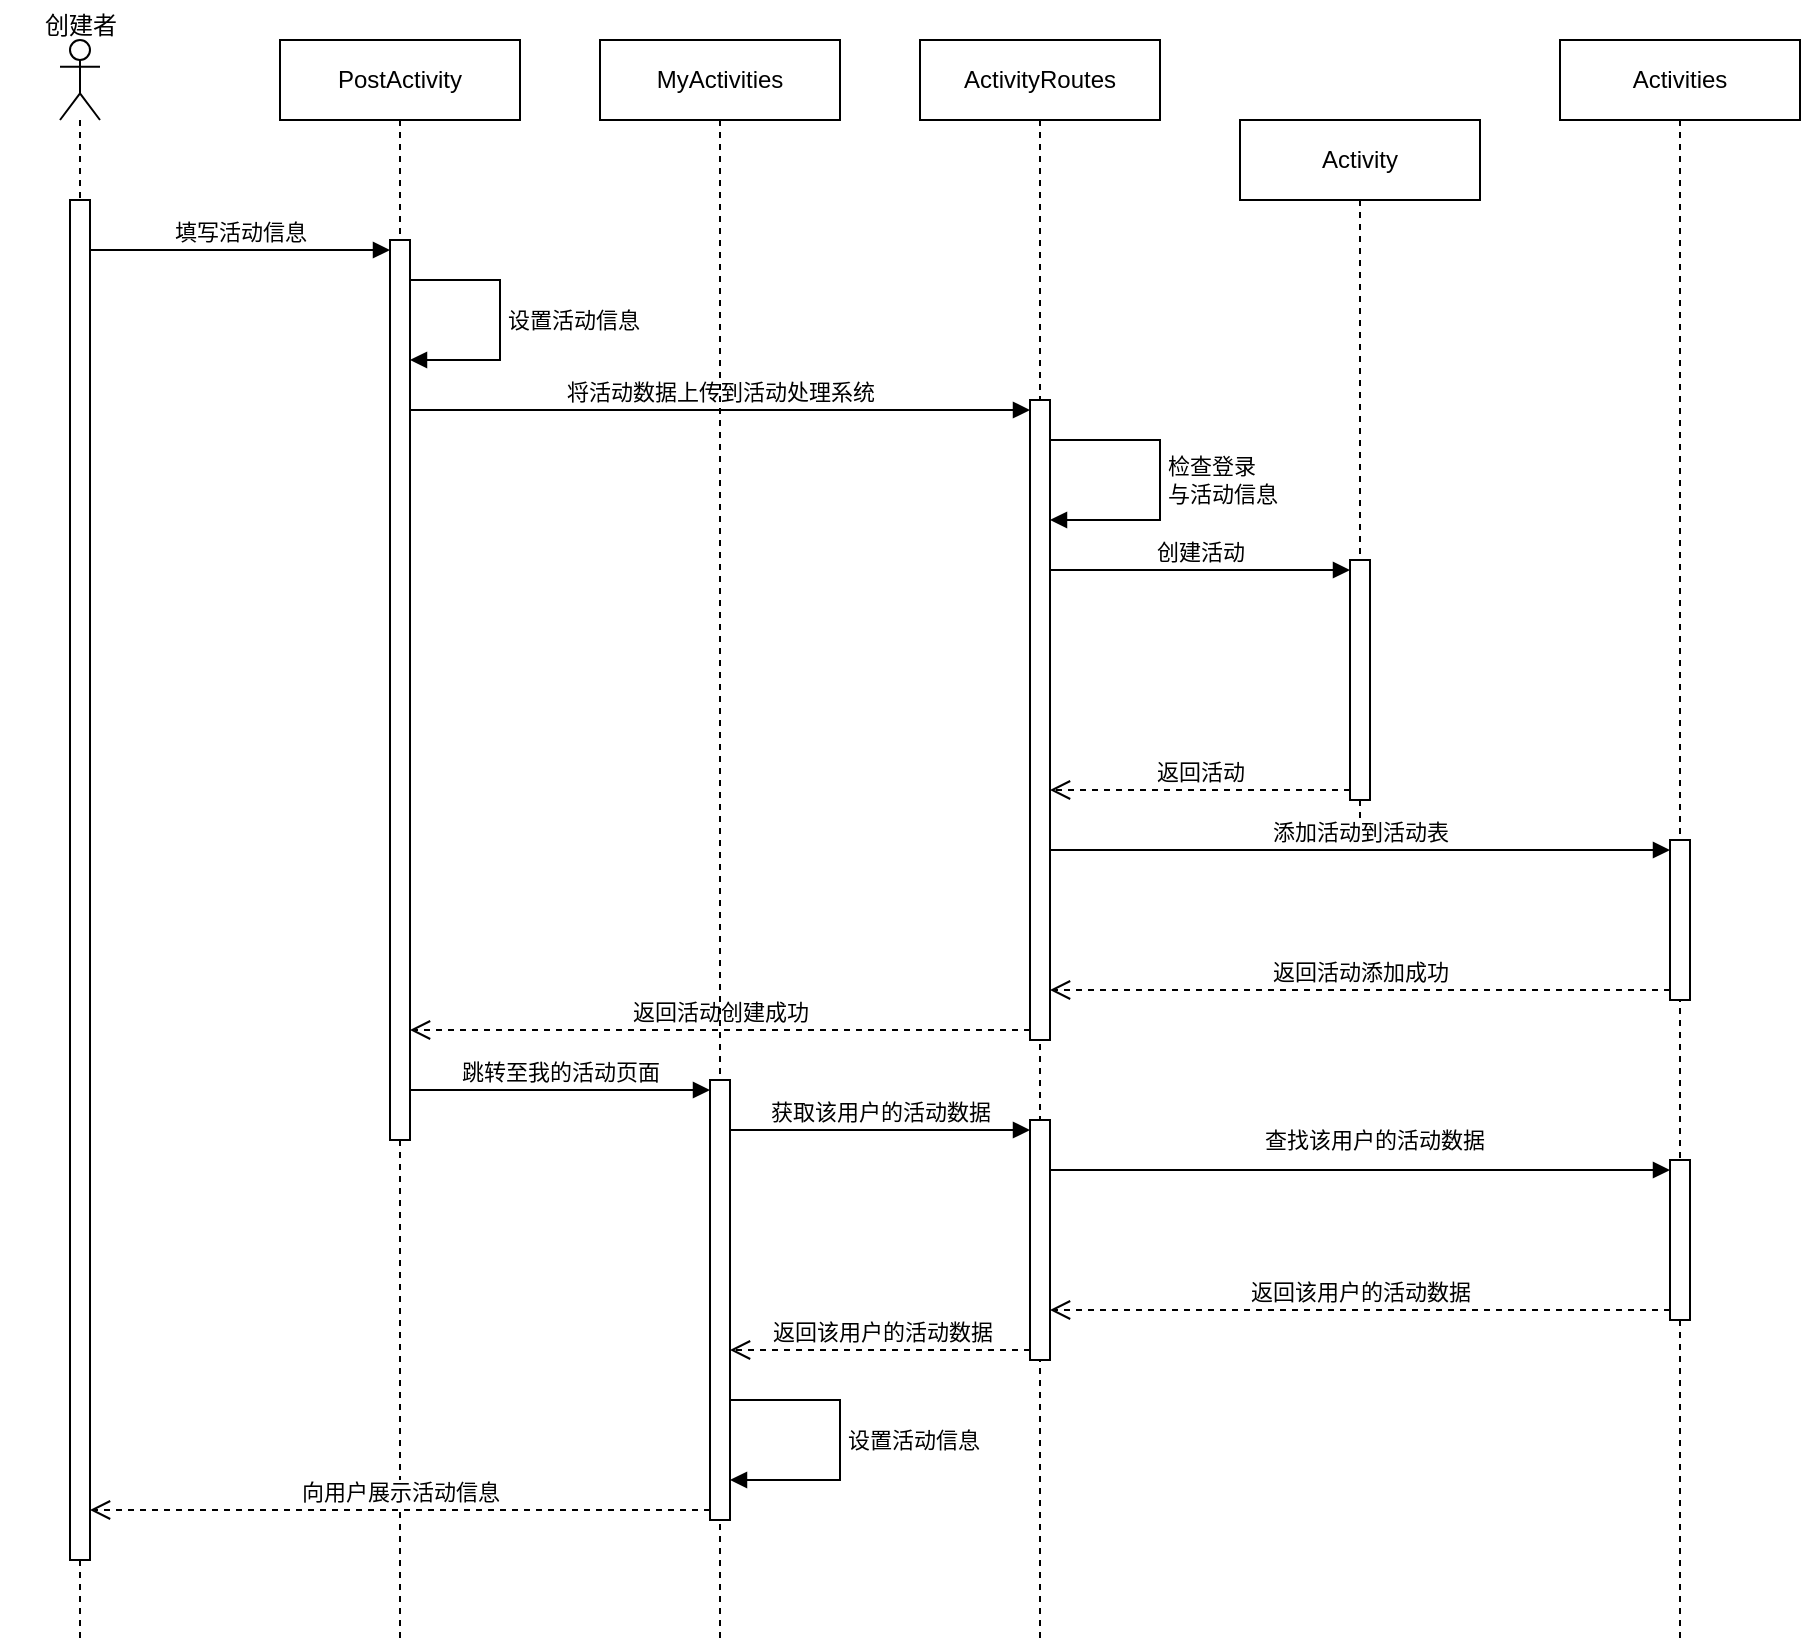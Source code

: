 <mxfile version="26.2.9">
  <diagram name="Page-1" id="2YBvvXClWsGukQMizWep">
    <mxGraphModel dx="2067" dy="1104" grid="1" gridSize="10" guides="1" tooltips="1" connect="1" arrows="1" fold="1" page="1" pageScale="1" pageWidth="850" pageHeight="1100" math="0" shadow="0">
      <root>
        <mxCell id="0" />
        <mxCell id="1" parent="0" />
        <mxCell id="CESZngJtCbdqiEpLdhRZ-2" value="" style="shape=umlLifeline;perimeter=lifelinePerimeter;whiteSpace=wrap;html=1;container=1;dropTarget=0;collapsible=0;recursiveResize=0;outlineConnect=0;portConstraint=eastwest;newEdgeStyle={&quot;curved&quot;:0,&quot;rounded&quot;:0};participant=umlActor;" parent="1" vertex="1">
          <mxGeometry x="90" y="40" width="20" height="800" as="geometry" />
        </mxCell>
        <mxCell id="CESZngJtCbdqiEpLdhRZ-50" value="" style="html=1;points=[[0,0,0,0,5],[0,1,0,0,-5],[1,0,0,0,5],[1,1,0,0,-5]];perimeter=orthogonalPerimeter;outlineConnect=0;targetShapes=umlLifeline;portConstraint=eastwest;newEdgeStyle={&quot;curved&quot;:0,&quot;rounded&quot;:0};" parent="CESZngJtCbdqiEpLdhRZ-2" vertex="1">
          <mxGeometry x="5" y="80" width="10" height="680" as="geometry" />
        </mxCell>
        <mxCell id="CESZngJtCbdqiEpLdhRZ-4" value="&lt;span style=&quot;font-weight: 400;&quot;&gt;创建者&lt;/span&gt;" style="text;align=center;fontStyle=1;verticalAlign=middle;spacingLeft=3;spacingRight=3;strokeColor=none;rotatable=0;points=[[0,0.5],[1,0.5]];portConstraint=eastwest;html=1;" parent="1" vertex="1">
          <mxGeometry x="60" y="20" width="80" height="26" as="geometry" />
        </mxCell>
        <mxCell id="CESZngJtCbdqiEpLdhRZ-5" value="PostActivity" style="shape=umlLifeline;perimeter=lifelinePerimeter;whiteSpace=wrap;html=1;container=1;dropTarget=0;collapsible=0;recursiveResize=0;outlineConnect=0;portConstraint=eastwest;newEdgeStyle={&quot;curved&quot;:0,&quot;rounded&quot;:0};" parent="1" vertex="1">
          <mxGeometry x="200" y="40" width="120" height="800" as="geometry" />
        </mxCell>
        <mxCell id="CESZngJtCbdqiEpLdhRZ-51" value="" style="html=1;points=[[0,0,0,0,5],[0,1,0,0,-5],[1,0,0,0,5],[1,1,0,0,-5]];perimeter=orthogonalPerimeter;outlineConnect=0;targetShapes=umlLifeline;portConstraint=eastwest;newEdgeStyle={&quot;curved&quot;:0,&quot;rounded&quot;:0};" parent="CESZngJtCbdqiEpLdhRZ-5" vertex="1">
          <mxGeometry x="55" y="100" width="10" height="450" as="geometry" />
        </mxCell>
        <mxCell id="CESZngJtCbdqiEpLdhRZ-61" value="设置活动信息" style="html=1;align=left;spacingLeft=2;endArrow=block;rounded=0;edgeStyle=orthogonalEdgeStyle;curved=0;rounded=0;" parent="CESZngJtCbdqiEpLdhRZ-5" source="CESZngJtCbdqiEpLdhRZ-51" target="CESZngJtCbdqiEpLdhRZ-51" edge="1">
          <mxGeometry relative="1" as="geometry">
            <mxPoint x="65" y="160" as="sourcePoint" />
            <Array as="points">
              <mxPoint x="110" y="120" />
              <mxPoint x="110" y="160" />
            </Array>
            <mxPoint x="65" y="190" as="targetPoint" />
          </mxGeometry>
        </mxCell>
        <mxCell id="CESZngJtCbdqiEpLdhRZ-16" value="ActivityRoutes" style="shape=umlLifeline;perimeter=lifelinePerimeter;whiteSpace=wrap;html=1;container=1;dropTarget=0;collapsible=0;recursiveResize=0;outlineConnect=0;portConstraint=eastwest;newEdgeStyle={&quot;curved&quot;:0,&quot;rounded&quot;:0};" parent="1" vertex="1">
          <mxGeometry x="520" y="40" width="120" height="800" as="geometry" />
        </mxCell>
        <mxCell id="CESZngJtCbdqiEpLdhRZ-57" value="" style="html=1;points=[[0,0,0,0,5],[0,1,0,0,-5],[1,0,0,0,5],[1,1,0,0,-5]];perimeter=orthogonalPerimeter;outlineConnect=0;targetShapes=umlLifeline;portConstraint=eastwest;newEdgeStyle={&quot;curved&quot;:0,&quot;rounded&quot;:0};" parent="CESZngJtCbdqiEpLdhRZ-16" vertex="1">
          <mxGeometry x="55" y="180" width="10" height="320" as="geometry" />
        </mxCell>
        <mxCell id="CESZngJtCbdqiEpLdhRZ-71" value="检查登录&lt;div&gt;与活动信息&lt;/div&gt;" style="html=1;align=left;spacingLeft=2;endArrow=block;rounded=0;edgeStyle=orthogonalEdgeStyle;curved=0;rounded=0;" parent="CESZngJtCbdqiEpLdhRZ-16" source="CESZngJtCbdqiEpLdhRZ-57" target="CESZngJtCbdqiEpLdhRZ-57" edge="1">
          <mxGeometry relative="1" as="geometry">
            <mxPoint x="64.94" y="280" as="sourcePoint" />
            <Array as="points">
              <mxPoint x="120" y="200" />
              <mxPoint x="120" y="240" />
            </Array>
            <mxPoint x="64.94" y="310" as="targetPoint" />
          </mxGeometry>
        </mxCell>
        <mxCell id="Vz2hP-u3mrgLX9OLpnFS-12" value="" style="html=1;points=[[0,0,0,0,5],[0,1,0,0,-5],[1,0,0,0,5],[1,1,0,0,-5]];perimeter=orthogonalPerimeter;outlineConnect=0;targetShapes=umlLifeline;portConstraint=eastwest;newEdgeStyle={&quot;curved&quot;:0,&quot;rounded&quot;:0};" parent="CESZngJtCbdqiEpLdhRZ-16" vertex="1">
          <mxGeometry x="55" y="540" width="10" height="120" as="geometry" />
        </mxCell>
        <mxCell id="CESZngJtCbdqiEpLdhRZ-26" value="Activity" style="shape=umlLifeline;perimeter=lifelinePerimeter;whiteSpace=wrap;html=1;container=1;dropTarget=0;collapsible=0;recursiveResize=0;outlineConnect=0;portConstraint=eastwest;newEdgeStyle={&quot;curved&quot;:0,&quot;rounded&quot;:0};" parent="1" vertex="1">
          <mxGeometry x="680" y="80" width="120" height="350" as="geometry" />
        </mxCell>
        <mxCell id="CESZngJtCbdqiEpLdhRZ-63" value="" style="html=1;points=[[0,0,0,0,5],[0,1,0,0,-5],[1,0,0,0,5],[1,1,0,0,-5]];perimeter=orthogonalPerimeter;outlineConnect=0;targetShapes=umlLifeline;portConstraint=eastwest;newEdgeStyle={&quot;curved&quot;:0,&quot;rounded&quot;:0};" parent="CESZngJtCbdqiEpLdhRZ-26" vertex="1">
          <mxGeometry x="55" y="220" width="10" height="120" as="geometry" />
        </mxCell>
        <mxCell id="CESZngJtCbdqiEpLdhRZ-29" value="Activities" style="shape=umlLifeline;perimeter=lifelinePerimeter;whiteSpace=wrap;html=1;container=1;dropTarget=0;collapsible=0;recursiveResize=0;outlineConnect=0;portConstraint=eastwest;newEdgeStyle={&quot;curved&quot;:0,&quot;rounded&quot;:0};" parent="1" vertex="1">
          <mxGeometry x="840" y="40" width="120" height="800" as="geometry" />
        </mxCell>
        <mxCell id="CESZngJtCbdqiEpLdhRZ-66" value="" style="html=1;points=[[0,0,0,0,5],[0,1,0,0,-5],[1,0,0,0,5],[1,1,0,0,-5]];perimeter=orthogonalPerimeter;outlineConnect=0;targetShapes=umlLifeline;portConstraint=eastwest;newEdgeStyle={&quot;curved&quot;:0,&quot;rounded&quot;:0};" parent="CESZngJtCbdqiEpLdhRZ-29" vertex="1">
          <mxGeometry x="55" y="400" width="10" height="80" as="geometry" />
        </mxCell>
        <mxCell id="Vz2hP-u3mrgLX9OLpnFS-15" value="" style="html=1;points=[[0,0,0,0,5],[0,1,0,0,-5],[1,0,0,0,5],[1,1,0,0,-5]];perimeter=orthogonalPerimeter;outlineConnect=0;targetShapes=umlLifeline;portConstraint=eastwest;newEdgeStyle={&quot;curved&quot;:0,&quot;rounded&quot;:0};" parent="CESZngJtCbdqiEpLdhRZ-29" vertex="1">
          <mxGeometry x="55" y="560" width="10" height="80" as="geometry" />
        </mxCell>
        <mxCell id="CESZngJtCbdqiEpLdhRZ-52" value="填写活动信息" style="html=1;verticalAlign=bottom;endArrow=block;curved=0;rounded=0;entryX=0;entryY=0;entryDx=0;entryDy=5;" parent="1" source="CESZngJtCbdqiEpLdhRZ-50" target="CESZngJtCbdqiEpLdhRZ-51" edge="1">
          <mxGeometry relative="1" as="geometry">
            <mxPoint x="185" y="175" as="sourcePoint" />
          </mxGeometry>
        </mxCell>
        <mxCell id="CESZngJtCbdqiEpLdhRZ-58" value="将活动数据上传到活动处理系统" style="html=1;verticalAlign=bottom;endArrow=block;curved=0;rounded=0;entryX=0;entryY=0;entryDx=0;entryDy=5;" parent="1" source="CESZngJtCbdqiEpLdhRZ-51" target="CESZngJtCbdqiEpLdhRZ-57" edge="1">
          <mxGeometry relative="1" as="geometry">
            <mxPoint x="665" y="245" as="sourcePoint" />
          </mxGeometry>
        </mxCell>
        <mxCell id="CESZngJtCbdqiEpLdhRZ-59" value="返回活动创建成功" style="html=1;verticalAlign=bottom;endArrow=open;dashed=1;endSize=8;curved=0;rounded=0;exitX=0;exitY=1;exitDx=0;exitDy=-5;" parent="1" source="CESZngJtCbdqiEpLdhRZ-57" target="CESZngJtCbdqiEpLdhRZ-51" edge="1">
          <mxGeometry relative="1" as="geometry">
            <mxPoint x="665" y="315" as="targetPoint" />
          </mxGeometry>
        </mxCell>
        <mxCell id="CESZngJtCbdqiEpLdhRZ-64" value="创建活动" style="html=1;verticalAlign=bottom;endArrow=block;curved=0;rounded=0;entryX=0;entryY=0;entryDx=0;entryDy=5;" parent="1" source="CESZngJtCbdqiEpLdhRZ-57" target="CESZngJtCbdqiEpLdhRZ-63" edge="1">
          <mxGeometry relative="1" as="geometry">
            <mxPoint x="665" y="295" as="sourcePoint" />
          </mxGeometry>
        </mxCell>
        <mxCell id="CESZngJtCbdqiEpLdhRZ-65" value="返回活动" style="html=1;verticalAlign=bottom;endArrow=open;dashed=1;endSize=8;curved=0;rounded=0;exitX=0;exitY=1;exitDx=0;exitDy=-5;" parent="1" source="CESZngJtCbdqiEpLdhRZ-63" target="CESZngJtCbdqiEpLdhRZ-57" edge="1">
          <mxGeometry relative="1" as="geometry">
            <mxPoint x="665" y="365" as="targetPoint" />
          </mxGeometry>
        </mxCell>
        <mxCell id="CESZngJtCbdqiEpLdhRZ-67" value="添加活动到活动表" style="html=1;verticalAlign=bottom;endArrow=block;curved=0;rounded=0;entryX=0;entryY=0;entryDx=0;entryDy=5;" parent="1" source="CESZngJtCbdqiEpLdhRZ-57" target="CESZngJtCbdqiEpLdhRZ-66" edge="1">
          <mxGeometry relative="1" as="geometry">
            <mxPoint x="825" y="445" as="sourcePoint" />
          </mxGeometry>
        </mxCell>
        <mxCell id="CESZngJtCbdqiEpLdhRZ-68" value="返回活动添加成功" style="html=1;verticalAlign=bottom;endArrow=open;dashed=1;endSize=8;curved=0;rounded=0;exitX=0;exitY=1;exitDx=0;exitDy=-5;" parent="1" source="CESZngJtCbdqiEpLdhRZ-66" target="CESZngJtCbdqiEpLdhRZ-57" edge="1">
          <mxGeometry relative="1" as="geometry">
            <mxPoint x="825" y="515" as="targetPoint" />
          </mxGeometry>
        </mxCell>
        <mxCell id="Vz2hP-u3mrgLX9OLpnFS-2" value="跳转至我的活动页面" style="html=1;verticalAlign=bottom;endArrow=block;curved=0;rounded=0;entryX=0;entryY=0;entryDx=0;entryDy=5;" parent="1" source="CESZngJtCbdqiEpLdhRZ-51" target="Vz2hP-u3mrgLX9OLpnFS-1" edge="1">
          <mxGeometry relative="1" as="geometry">
            <mxPoint x="340" y="825" as="sourcePoint" />
          </mxGeometry>
        </mxCell>
        <mxCell id="Vz2hP-u3mrgLX9OLpnFS-3" value="向用户展示活动信息" style="html=1;verticalAlign=bottom;endArrow=open;dashed=1;endSize=8;curved=0;rounded=0;exitX=0;exitY=1;exitDx=0;exitDy=-5;" parent="1" source="Vz2hP-u3mrgLX9OLpnFS-1" target="CESZngJtCbdqiEpLdhRZ-50" edge="1">
          <mxGeometry relative="1" as="geometry">
            <mxPoint x="340" y="895" as="targetPoint" />
          </mxGeometry>
        </mxCell>
        <mxCell id="Vz2hP-u3mrgLX9OLpnFS-4" value="MyActivities" style="shape=umlLifeline;perimeter=lifelinePerimeter;whiteSpace=wrap;html=1;container=1;dropTarget=0;collapsible=0;recursiveResize=0;outlineConnect=0;portConstraint=eastwest;newEdgeStyle={&quot;curved&quot;:0,&quot;rounded&quot;:0};" parent="1" vertex="1">
          <mxGeometry x="360" y="40" width="120" height="800" as="geometry" />
        </mxCell>
        <mxCell id="Vz2hP-u3mrgLX9OLpnFS-1" value="" style="html=1;points=[[0,0,0,0,5],[0,1,0,0,-5],[1,0,0,0,5],[1,1,0,0,-5]];perimeter=orthogonalPerimeter;outlineConnect=0;targetShapes=umlLifeline;portConstraint=eastwest;newEdgeStyle={&quot;curved&quot;:0,&quot;rounded&quot;:0};" parent="Vz2hP-u3mrgLX9OLpnFS-4" vertex="1">
          <mxGeometry x="55" y="520" width="10" height="220" as="geometry" />
        </mxCell>
        <mxCell id="Vz2hP-u3mrgLX9OLpnFS-21" value="设置活动信息" style="html=1;align=left;spacingLeft=2;endArrow=block;rounded=0;edgeStyle=orthogonalEdgeStyle;curved=0;rounded=0;" parent="Vz2hP-u3mrgLX9OLpnFS-4" source="Vz2hP-u3mrgLX9OLpnFS-1" target="Vz2hP-u3mrgLX9OLpnFS-1" edge="1">
          <mxGeometry relative="1" as="geometry">
            <mxPoint x="65" y="960.0" as="sourcePoint" />
            <Array as="points">
              <mxPoint x="120" y="680" />
              <mxPoint x="120" y="720" />
            </Array>
            <mxPoint x="65" y="990.0" as="targetPoint" />
          </mxGeometry>
        </mxCell>
        <mxCell id="Vz2hP-u3mrgLX9OLpnFS-13" value="获取该用户的活动数据" style="html=1;verticalAlign=bottom;endArrow=block;curved=0;rounded=0;entryX=0;entryY=0;entryDx=0;entryDy=5;" parent="1" source="Vz2hP-u3mrgLX9OLpnFS-1" target="Vz2hP-u3mrgLX9OLpnFS-12" edge="1">
          <mxGeometry relative="1" as="geometry">
            <mxPoint x="665" y="765" as="sourcePoint" />
          </mxGeometry>
        </mxCell>
        <mxCell id="Vz2hP-u3mrgLX9OLpnFS-16" value="" style="html=1;verticalAlign=bottom;endArrow=block;curved=0;rounded=0;entryX=0;entryY=0;entryDx=0;entryDy=5;" parent="1" source="Vz2hP-u3mrgLX9OLpnFS-12" target="Vz2hP-u3mrgLX9OLpnFS-15" edge="1">
          <mxGeometry relative="1" as="geometry">
            <mxPoint x="630" y="840" as="sourcePoint" />
          </mxGeometry>
        </mxCell>
        <mxCell id="Vz2hP-u3mrgLX9OLpnFS-18" value="查找该用户的活动数据" style="edgeLabel;html=1;align=center;verticalAlign=middle;resizable=0;points=[];" parent="Vz2hP-u3mrgLX9OLpnFS-16" vertex="1" connectable="0">
          <mxGeometry x="-0.081" relative="1" as="geometry">
            <mxPoint x="19" y="-15" as="offset" />
          </mxGeometry>
        </mxCell>
        <mxCell id="Vz2hP-u3mrgLX9OLpnFS-17" value="返回该用户的活动数据" style="html=1;verticalAlign=bottom;endArrow=open;dashed=1;endSize=8;curved=0;rounded=0;exitX=0;exitY=1;exitDx=0;exitDy=-5;" parent="1" source="Vz2hP-u3mrgLX9OLpnFS-15" target="Vz2hP-u3mrgLX9OLpnFS-12" edge="1">
          <mxGeometry x="0.002" relative="1" as="geometry">
            <mxPoint x="985" y="875" as="targetPoint" />
            <mxPoint as="offset" />
          </mxGeometry>
        </mxCell>
        <mxCell id="Vz2hP-u3mrgLX9OLpnFS-14" value="返回该用户的活动数据" style="html=1;verticalAlign=bottom;endArrow=open;dashed=1;endSize=8;curved=0;rounded=0;exitX=0;exitY=1;exitDx=0;exitDy=-5;" parent="1" source="Vz2hP-u3mrgLX9OLpnFS-12" target="Vz2hP-u3mrgLX9OLpnFS-1" edge="1">
          <mxGeometry x="-0.026" relative="1" as="geometry">
            <mxPoint x="665" y="835" as="targetPoint" />
            <mxPoint x="-1" as="offset" />
          </mxGeometry>
        </mxCell>
      </root>
    </mxGraphModel>
  </diagram>
</mxfile>
